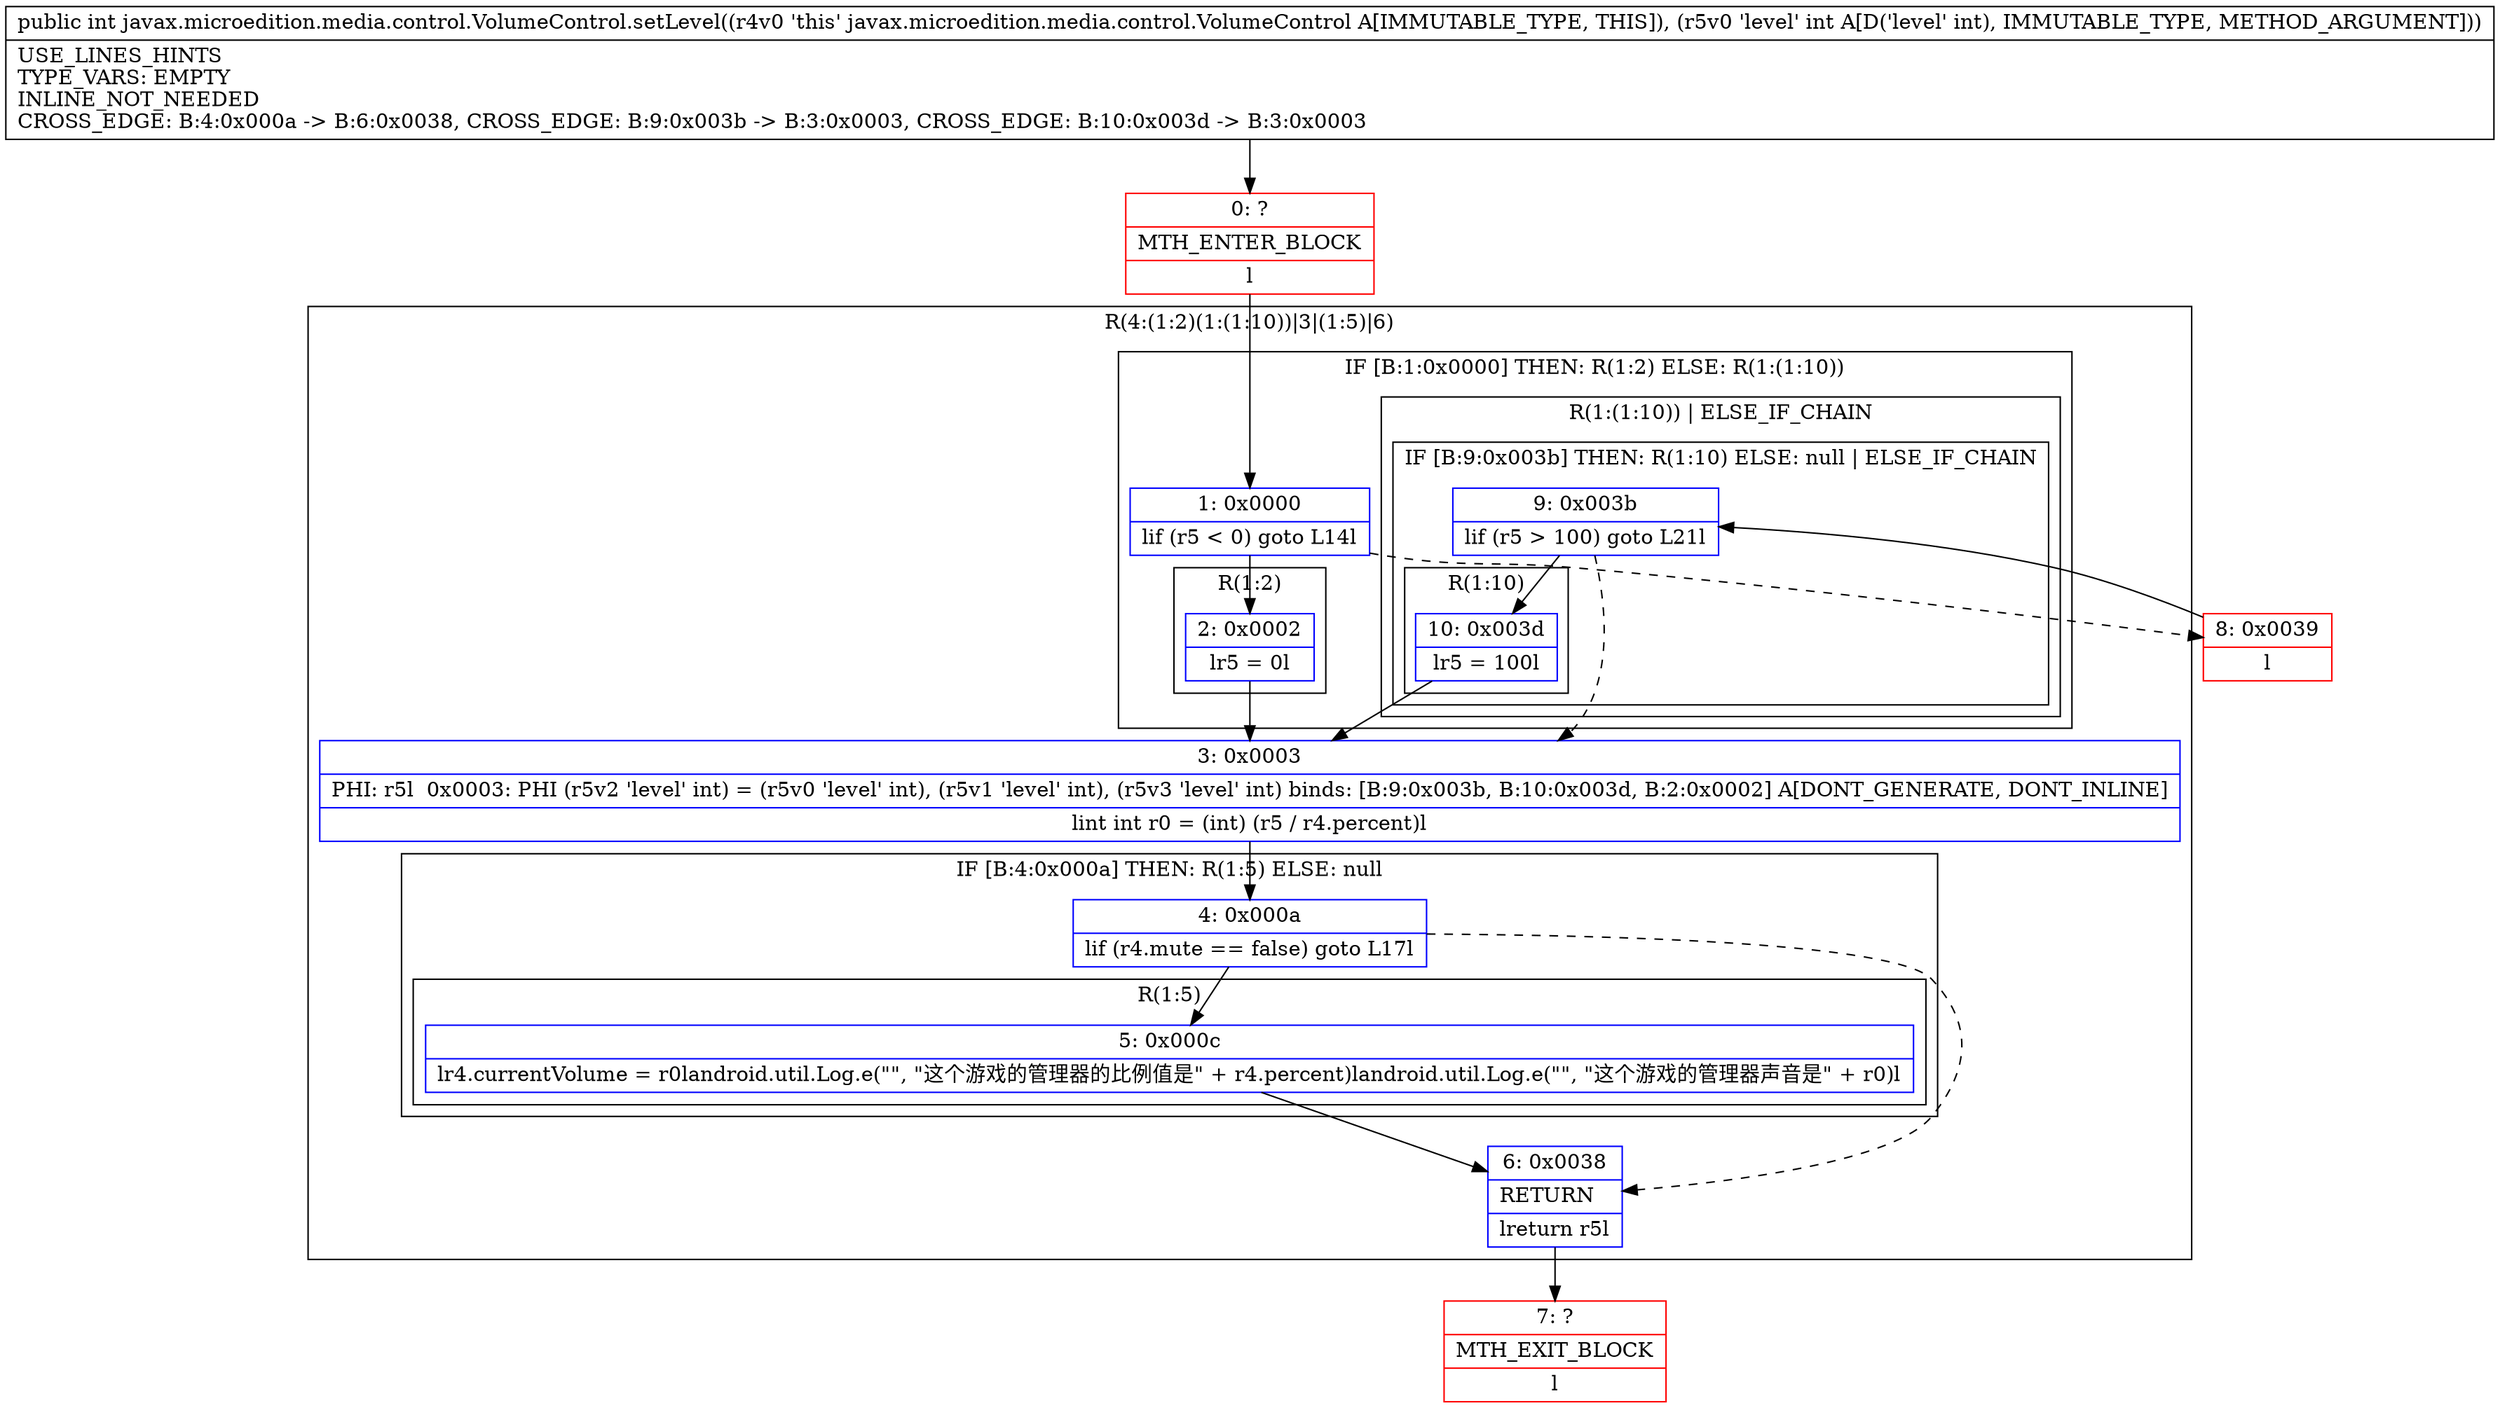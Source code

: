 digraph "CFG forjavax.microedition.media.control.VolumeControl.setLevel(I)I" {
subgraph cluster_Region_639096769 {
label = "R(4:(1:2)(1:(1:10))|3|(1:5)|6)";
node [shape=record,color=blue];
subgraph cluster_IfRegion_643499279 {
label = "IF [B:1:0x0000] THEN: R(1:2) ELSE: R(1:(1:10))";
node [shape=record,color=blue];
Node_1 [shape=record,label="{1\:\ 0x0000|lif (r5 \< 0) goto L14l}"];
subgraph cluster_Region_485708585 {
label = "R(1:2)";
node [shape=record,color=blue];
Node_2 [shape=record,label="{2\:\ 0x0002|lr5 = 0l}"];
}
subgraph cluster_Region_132775130 {
label = "R(1:(1:10)) | ELSE_IF_CHAIN\l";
node [shape=record,color=blue];
subgraph cluster_IfRegion_616361965 {
label = "IF [B:9:0x003b] THEN: R(1:10) ELSE: null | ELSE_IF_CHAIN\l";
node [shape=record,color=blue];
Node_9 [shape=record,label="{9\:\ 0x003b|lif (r5 \> 100) goto L21l}"];
subgraph cluster_Region_1513219336 {
label = "R(1:10)";
node [shape=record,color=blue];
Node_10 [shape=record,label="{10\:\ 0x003d|lr5 = 100l}"];
}
}
}
}
Node_3 [shape=record,label="{3\:\ 0x0003|PHI: r5l  0x0003: PHI (r5v2 'level' int) = (r5v0 'level' int), (r5v1 'level' int), (r5v3 'level' int) binds: [B:9:0x003b, B:10:0x003d, B:2:0x0002] A[DONT_GENERATE, DONT_INLINE]\l|lint int r0 = (int) (r5 \/ r4.percent)l}"];
subgraph cluster_IfRegion_1558024060 {
label = "IF [B:4:0x000a] THEN: R(1:5) ELSE: null";
node [shape=record,color=blue];
Node_4 [shape=record,label="{4\:\ 0x000a|lif (r4.mute == false) goto L17l}"];
subgraph cluster_Region_549599253 {
label = "R(1:5)";
node [shape=record,color=blue];
Node_5 [shape=record,label="{5\:\ 0x000c|lr4.currentVolume = r0landroid.util.Log.e(\"\", \"这个游戏的管理器的比例值是\" + r4.percent)landroid.util.Log.e(\"\", \"这个游戏的管理器声音是\" + r0)l}"];
}
}
Node_6 [shape=record,label="{6\:\ 0x0038|RETURN\l|lreturn r5l}"];
}
Node_0 [shape=record,color=red,label="{0\:\ ?|MTH_ENTER_BLOCK\l|l}"];
Node_7 [shape=record,color=red,label="{7\:\ ?|MTH_EXIT_BLOCK\l|l}"];
Node_8 [shape=record,color=red,label="{8\:\ 0x0039|l}"];
MethodNode[shape=record,label="{public int javax.microedition.media.control.VolumeControl.setLevel((r4v0 'this' javax.microedition.media.control.VolumeControl A[IMMUTABLE_TYPE, THIS]), (r5v0 'level' int A[D('level' int), IMMUTABLE_TYPE, METHOD_ARGUMENT]))  | USE_LINES_HINTS\lTYPE_VARS: EMPTY\lINLINE_NOT_NEEDED\lCROSS_EDGE: B:4:0x000a \-\> B:6:0x0038, CROSS_EDGE: B:9:0x003b \-\> B:3:0x0003, CROSS_EDGE: B:10:0x003d \-\> B:3:0x0003\l}"];
MethodNode -> Node_0;
Node_1 -> Node_2;
Node_1 -> Node_8[style=dashed];
Node_2 -> Node_3;
Node_9 -> Node_3[style=dashed];
Node_9 -> Node_10;
Node_10 -> Node_3;
Node_3 -> Node_4;
Node_4 -> Node_5;
Node_4 -> Node_6[style=dashed];
Node_5 -> Node_6;
Node_6 -> Node_7;
Node_0 -> Node_1;
Node_8 -> Node_9;
}

